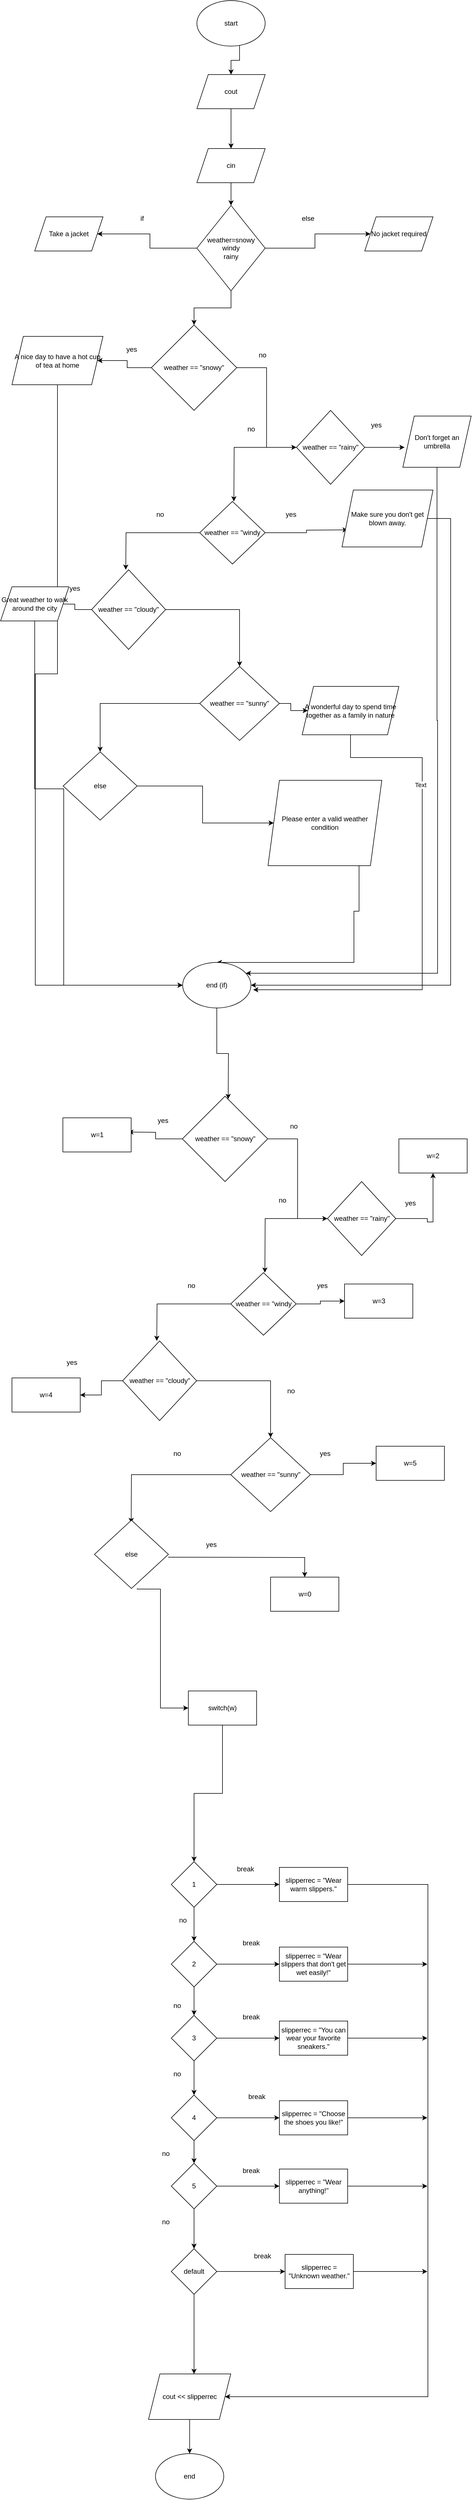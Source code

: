 <mxfile version="24.7.17">
  <diagram name="Сторінка-1" id="IFDSKCXaqzQngu61sq0O">
    <mxGraphModel dx="1432" dy="1989" grid="1" gridSize="10" guides="1" tooltips="1" connect="1" arrows="1" fold="1" page="1" pageScale="1" pageWidth="827" pageHeight="1169" math="0" shadow="0">
      <root>
        <mxCell id="0" />
        <mxCell id="1" parent="0" />
        <mxCell id="7KyF8VISFnRw6MicRVim-9" value="" style="edgeStyle=orthogonalEdgeStyle;rounded=0;orthogonalLoop=1;jettySize=auto;html=1;" edge="1" parent="1" source="7KyF8VISFnRw6MicRVim-1" target="7KyF8VISFnRw6MicRVim-7">
          <mxGeometry relative="1" as="geometry">
            <Array as="points">
              <mxPoint x="420" y="-1045" />
              <mxPoint x="405" y="-1045" />
            </Array>
          </mxGeometry>
        </mxCell>
        <mxCell id="7KyF8VISFnRw6MicRVim-1" value="start" style="ellipse;whiteSpace=wrap;html=1;" vertex="1" parent="1">
          <mxGeometry x="345" y="-1150" width="120" height="80" as="geometry" />
        </mxCell>
        <mxCell id="7KyF8VISFnRw6MicRVim-15" style="edgeStyle=orthogonalEdgeStyle;rounded=0;orthogonalLoop=1;jettySize=auto;html=1;entryX=1;entryY=0.5;entryDx=0;entryDy=0;" edge="1" parent="1" source="7KyF8VISFnRw6MicRVim-4" target="7KyF8VISFnRw6MicRVim-5">
          <mxGeometry relative="1" as="geometry" />
        </mxCell>
        <mxCell id="7KyF8VISFnRw6MicRVim-16" style="edgeStyle=orthogonalEdgeStyle;rounded=0;orthogonalLoop=1;jettySize=auto;html=1;entryX=0;entryY=0.5;entryDx=0;entryDy=0;" edge="1" parent="1" source="7KyF8VISFnRw6MicRVim-4" target="7KyF8VISFnRw6MicRVim-6">
          <mxGeometry relative="1" as="geometry" />
        </mxCell>
        <mxCell id="7KyF8VISFnRw6MicRVim-20" style="edgeStyle=orthogonalEdgeStyle;rounded=0;orthogonalLoop=1;jettySize=auto;html=1;" edge="1" parent="1" source="7KyF8VISFnRw6MicRVim-4" target="7KyF8VISFnRw6MicRVim-19">
          <mxGeometry relative="1" as="geometry" />
        </mxCell>
        <mxCell id="7KyF8VISFnRw6MicRVim-4" value="weather=snowy&lt;div&gt;windy&lt;/div&gt;&lt;div&gt;rainy&lt;/div&gt;" style="rhombus;whiteSpace=wrap;html=1;" vertex="1" parent="1">
          <mxGeometry x="345" y="-790" width="120" height="150" as="geometry" />
        </mxCell>
        <mxCell id="7KyF8VISFnRw6MicRVim-5" value="Take a jacket" style="shape=parallelogram;perimeter=parallelogramPerimeter;whiteSpace=wrap;html=1;fixedSize=1;" vertex="1" parent="1">
          <mxGeometry x="60" y="-770" width="120" height="60" as="geometry" />
        </mxCell>
        <mxCell id="7KyF8VISFnRw6MicRVim-6" value="No jacket required" style="shape=parallelogram;perimeter=parallelogramPerimeter;whiteSpace=wrap;html=1;fixedSize=1;" vertex="1" parent="1">
          <mxGeometry x="640" y="-770" width="120" height="60" as="geometry" />
        </mxCell>
        <mxCell id="7KyF8VISFnRw6MicRVim-10" style="edgeStyle=orthogonalEdgeStyle;rounded=0;orthogonalLoop=1;jettySize=auto;html=1;entryX=0.5;entryY=0;entryDx=0;entryDy=0;" edge="1" parent="1" source="7KyF8VISFnRw6MicRVim-7" target="7KyF8VISFnRw6MicRVim-8">
          <mxGeometry relative="1" as="geometry" />
        </mxCell>
        <mxCell id="7KyF8VISFnRw6MicRVim-7" value="cout" style="shape=parallelogram;perimeter=parallelogramPerimeter;whiteSpace=wrap;html=1;fixedSize=1;" vertex="1" parent="1">
          <mxGeometry x="345" y="-1020" width="120" height="60" as="geometry" />
        </mxCell>
        <mxCell id="7KyF8VISFnRw6MicRVim-11" style="edgeStyle=orthogonalEdgeStyle;rounded=0;orthogonalLoop=1;jettySize=auto;html=1;" edge="1" parent="1" source="7KyF8VISFnRw6MicRVim-8" target="7KyF8VISFnRw6MicRVim-4">
          <mxGeometry relative="1" as="geometry" />
        </mxCell>
        <mxCell id="7KyF8VISFnRw6MicRVim-8" value="cin" style="shape=parallelogram;perimeter=parallelogramPerimeter;whiteSpace=wrap;html=1;fixedSize=1;" vertex="1" parent="1">
          <mxGeometry x="345" y="-890" width="120" height="60" as="geometry" />
        </mxCell>
        <mxCell id="7KyF8VISFnRw6MicRVim-17" value="else" style="text;html=1;align=center;verticalAlign=middle;resizable=0;points=[];autosize=1;strokeColor=none;fillColor=none;" vertex="1" parent="1">
          <mxGeometry x="515" y="-782" width="50" height="30" as="geometry" />
        </mxCell>
        <mxCell id="7KyF8VISFnRw6MicRVim-18" value="if&amp;nbsp;" style="text;html=1;align=center;verticalAlign=middle;resizable=0;points=[];autosize=1;strokeColor=none;fillColor=none;" vertex="1" parent="1">
          <mxGeometry x="235" y="-782" width="30" height="30" as="geometry" />
        </mxCell>
        <mxCell id="7KyF8VISFnRw6MicRVim-33" style="edgeStyle=orthogonalEdgeStyle;rounded=0;orthogonalLoop=1;jettySize=auto;html=1;" edge="1" parent="1" source="7KyF8VISFnRw6MicRVim-19" target="7KyF8VISFnRw6MicRVim-34">
          <mxGeometry relative="1" as="geometry">
            <mxPoint x="120" y="-505" as="targetPoint" />
          </mxGeometry>
        </mxCell>
        <mxCell id="7KyF8VISFnRw6MicRVim-35" style="edgeStyle=orthogonalEdgeStyle;rounded=0;orthogonalLoop=1;jettySize=auto;html=1;" edge="1" parent="1" source="7KyF8VISFnRw6MicRVim-19" target="7KyF8VISFnRw6MicRVim-36">
          <mxGeometry relative="1" as="geometry">
            <mxPoint x="550" y="-420" as="targetPoint" />
          </mxGeometry>
        </mxCell>
        <mxCell id="7KyF8VISFnRw6MicRVim-19" value="weather == &quot;snowy&quot;" style="rhombus;whiteSpace=wrap;html=1;" vertex="1" parent="1">
          <mxGeometry x="265" y="-580" width="150" height="150" as="geometry" />
        </mxCell>
        <mxCell id="7KyF8VISFnRw6MicRVim-75" style="edgeStyle=orthogonalEdgeStyle;rounded=0;orthogonalLoop=1;jettySize=auto;html=1;entryX=0;entryY=0.5;entryDx=0;entryDy=0;" edge="1" parent="1" source="7KyF8VISFnRw6MicRVim-34" target="7KyF8VISFnRw6MicRVim-65">
          <mxGeometry relative="1" as="geometry">
            <mxPoint x="60" y="540" as="targetPoint" />
            <Array as="points">
              <mxPoint x="100" y="33" />
              <mxPoint x="61" y="33" />
              <mxPoint x="61" y="580" />
            </Array>
          </mxGeometry>
        </mxCell>
        <mxCell id="7KyF8VISFnRw6MicRVim-34" value="A nice day to have a hot cup of tea at home" style="shape=parallelogram;perimeter=parallelogramPerimeter;whiteSpace=wrap;html=1;fixedSize=1;size=20;" vertex="1" parent="1">
          <mxGeometry x="20" y="-560" width="160" height="85" as="geometry" />
        </mxCell>
        <mxCell id="7KyF8VISFnRw6MicRVim-37" style="edgeStyle=orthogonalEdgeStyle;rounded=0;orthogonalLoop=1;jettySize=auto;html=1;" edge="1" parent="1" source="7KyF8VISFnRw6MicRVim-36">
          <mxGeometry relative="1" as="geometry">
            <mxPoint x="410" y="-270" as="targetPoint" />
          </mxGeometry>
        </mxCell>
        <mxCell id="7KyF8VISFnRw6MicRVim-38" style="edgeStyle=orthogonalEdgeStyle;rounded=0;orthogonalLoop=1;jettySize=auto;html=1;" edge="1" parent="1" source="7KyF8VISFnRw6MicRVim-36">
          <mxGeometry relative="1" as="geometry">
            <mxPoint x="710" y="-365" as="targetPoint" />
          </mxGeometry>
        </mxCell>
        <mxCell id="7KyF8VISFnRw6MicRVim-36" value="weather == &quot;rainy&quot;" style="rhombus;whiteSpace=wrap;html=1;" vertex="1" parent="1">
          <mxGeometry x="520" y="-430" width="120" height="130" as="geometry" />
        </mxCell>
        <mxCell id="7KyF8VISFnRw6MicRVim-39" value="yes" style="text;html=1;align=center;verticalAlign=middle;resizable=0;points=[];autosize=1;strokeColor=none;fillColor=none;" vertex="1" parent="1">
          <mxGeometry x="210" y="-552" width="40" height="30" as="geometry" />
        </mxCell>
        <mxCell id="7KyF8VISFnRw6MicRVim-40" value="no" style="text;html=1;align=center;verticalAlign=middle;resizable=0;points=[];autosize=1;strokeColor=none;fillColor=none;" vertex="1" parent="1">
          <mxGeometry x="440" y="-542" width="40" height="30" as="geometry" />
        </mxCell>
        <mxCell id="7KyF8VISFnRw6MicRVim-41" value="yes&lt;div&gt;&lt;br&gt;&lt;/div&gt;" style="text;html=1;align=center;verticalAlign=middle;resizable=0;points=[];autosize=1;strokeColor=none;fillColor=none;" vertex="1" parent="1">
          <mxGeometry x="640" y="-417" width="40" height="40" as="geometry" />
        </mxCell>
        <mxCell id="7KyF8VISFnRw6MicRVim-42" value="no" style="text;html=1;align=center;verticalAlign=middle;resizable=0;points=[];autosize=1;strokeColor=none;fillColor=none;" vertex="1" parent="1">
          <mxGeometry x="420" y="-412" width="40" height="30" as="geometry" />
        </mxCell>
        <mxCell id="7KyF8VISFnRw6MicRVim-74" style="edgeStyle=orthogonalEdgeStyle;rounded=0;orthogonalLoop=1;jettySize=auto;html=1;entryX=0.925;entryY=0.238;entryDx=0;entryDy=0;entryPerimeter=0;" edge="1" parent="1" source="7KyF8VISFnRw6MicRVim-43" target="7KyF8VISFnRw6MicRVim-65">
          <mxGeometry relative="1" as="geometry">
            <mxPoint x="767" y="560" as="targetPoint" />
            <Array as="points">
              <mxPoint x="767" y="115" />
              <mxPoint x="768" y="115" />
              <mxPoint x="768" y="559" />
            </Array>
          </mxGeometry>
        </mxCell>
        <mxCell id="7KyF8VISFnRw6MicRVim-43" value="Don&#39;t forget an umbrella" style="shape=parallelogram;perimeter=parallelogramPerimeter;whiteSpace=wrap;html=1;fixedSize=1;" vertex="1" parent="1">
          <mxGeometry x="707" y="-420" width="120" height="90" as="geometry" />
        </mxCell>
        <mxCell id="7KyF8VISFnRw6MicRVim-45" style="edgeStyle=orthogonalEdgeStyle;rounded=0;orthogonalLoop=1;jettySize=auto;html=1;" edge="1" parent="1" source="7KyF8VISFnRw6MicRVim-44">
          <mxGeometry relative="1" as="geometry">
            <mxPoint x="610" y="-220" as="targetPoint" />
          </mxGeometry>
        </mxCell>
        <mxCell id="7KyF8VISFnRw6MicRVim-49" style="edgeStyle=orthogonalEdgeStyle;rounded=0;orthogonalLoop=1;jettySize=auto;html=1;" edge="1" parent="1" source="7KyF8VISFnRw6MicRVim-44">
          <mxGeometry relative="1" as="geometry">
            <mxPoint x="220" y="-150" as="targetPoint" />
          </mxGeometry>
        </mxCell>
        <mxCell id="7KyF8VISFnRw6MicRVim-44" value="weather == &quot;windy" style="rhombus;whiteSpace=wrap;html=1;" vertex="1" parent="1">
          <mxGeometry x="350" y="-270" width="115" height="110" as="geometry" />
        </mxCell>
        <mxCell id="7KyF8VISFnRw6MicRVim-73" style="edgeStyle=orthogonalEdgeStyle;rounded=0;orthogonalLoop=1;jettySize=auto;html=1;" edge="1" parent="1" source="7KyF8VISFnRw6MicRVim-46" target="7KyF8VISFnRw6MicRVim-65">
          <mxGeometry relative="1" as="geometry">
            <mxPoint x="790" y="620" as="targetPoint" />
            <Array as="points">
              <mxPoint x="791" y="-240" />
              <mxPoint x="791" y="580" />
            </Array>
          </mxGeometry>
        </mxCell>
        <mxCell id="7KyF8VISFnRw6MicRVim-46" value="Make sure you don&#39;t get blown away." style="shape=parallelogram;perimeter=parallelogramPerimeter;whiteSpace=wrap;html=1;fixedSize=1;" vertex="1" parent="1">
          <mxGeometry x="600" y="-290" width="160" height="100" as="geometry" />
        </mxCell>
        <mxCell id="7KyF8VISFnRw6MicRVim-47" value="yes" style="text;html=1;align=center;verticalAlign=middle;resizable=0;points=[];autosize=1;strokeColor=none;fillColor=none;" vertex="1" parent="1">
          <mxGeometry x="490" y="-262" width="40" height="30" as="geometry" />
        </mxCell>
        <mxCell id="7KyF8VISFnRw6MicRVim-50" value="no" style="text;html=1;align=center;verticalAlign=middle;resizable=0;points=[];autosize=1;strokeColor=none;fillColor=none;" vertex="1" parent="1">
          <mxGeometry x="260" y="-262" width="40" height="30" as="geometry" />
        </mxCell>
        <mxCell id="7KyF8VISFnRw6MicRVim-52" style="edgeStyle=orthogonalEdgeStyle;rounded=0;orthogonalLoop=1;jettySize=auto;html=1;" edge="1" parent="1" source="7KyF8VISFnRw6MicRVim-51">
          <mxGeometry relative="1" as="geometry">
            <mxPoint x="100" y="-90" as="targetPoint" />
          </mxGeometry>
        </mxCell>
        <mxCell id="7KyF8VISFnRw6MicRVim-57" style="edgeStyle=orthogonalEdgeStyle;rounded=0;orthogonalLoop=1;jettySize=auto;html=1;" edge="1" parent="1" source="7KyF8VISFnRw6MicRVim-51" target="7KyF8VISFnRw6MicRVim-58">
          <mxGeometry relative="1" as="geometry">
            <mxPoint x="390" y="60" as="targetPoint" />
          </mxGeometry>
        </mxCell>
        <mxCell id="7KyF8VISFnRw6MicRVim-51" value="weather == &quot;cloudy&quot;" style="rhombus;whiteSpace=wrap;html=1;" vertex="1" parent="1">
          <mxGeometry x="160" y="-150" width="130" height="140" as="geometry" />
        </mxCell>
        <mxCell id="7KyF8VISFnRw6MicRVim-53" value="yes" style="text;html=1;align=center;verticalAlign=middle;resizable=0;points=[];autosize=1;strokeColor=none;fillColor=none;" vertex="1" parent="1">
          <mxGeometry x="110" y="-132" width="40" height="30" as="geometry" />
        </mxCell>
        <mxCell id="7KyF8VISFnRw6MicRVim-76" style="edgeStyle=orthogonalEdgeStyle;rounded=0;orthogonalLoop=1;jettySize=auto;html=1;" edge="1" parent="1" source="7KyF8VISFnRw6MicRVim-54" target="7KyF8VISFnRw6MicRVim-65">
          <mxGeometry relative="1" as="geometry">
            <mxPoint x="110" y="530" as="targetPoint" />
            <Array as="points">
              <mxPoint x="60" y="235" />
              <mxPoint x="111" y="235" />
              <mxPoint x="111" y="580" />
            </Array>
          </mxGeometry>
        </mxCell>
        <mxCell id="7KyF8VISFnRw6MicRVim-54" value="Great weather to walk around the city" style="shape=parallelogram;perimeter=parallelogramPerimeter;whiteSpace=wrap;html=1;fixedSize=1;" vertex="1" parent="1">
          <mxGeometry y="-120" width="120" height="60" as="geometry" />
        </mxCell>
        <mxCell id="7KyF8VISFnRw6MicRVim-59" style="edgeStyle=orthogonalEdgeStyle;rounded=0;orthogonalLoop=1;jettySize=auto;html=1;" edge="1" parent="1" source="7KyF8VISFnRw6MicRVim-58" target="7KyF8VISFnRw6MicRVim-60">
          <mxGeometry relative="1" as="geometry">
            <mxPoint x="590" y="85" as="targetPoint" />
          </mxGeometry>
        </mxCell>
        <mxCell id="7KyF8VISFnRw6MicRVim-61" style="edgeStyle=orthogonalEdgeStyle;rounded=0;orthogonalLoop=1;jettySize=auto;html=1;" edge="1" parent="1" source="7KyF8VISFnRw6MicRVim-58" target="7KyF8VISFnRw6MicRVim-62">
          <mxGeometry relative="1" as="geometry">
            <mxPoint x="150" y="210" as="targetPoint" />
          </mxGeometry>
        </mxCell>
        <mxCell id="7KyF8VISFnRw6MicRVim-58" value="weather == &quot;sunny&quot;" style="rhombus;whiteSpace=wrap;html=1;" vertex="1" parent="1">
          <mxGeometry x="350" y="20" width="140" height="130" as="geometry" />
        </mxCell>
        <mxCell id="7KyF8VISFnRw6MicRVim-71" style="edgeStyle=orthogonalEdgeStyle;rounded=0;orthogonalLoop=1;jettySize=auto;html=1;entryX=1.033;entryY=0.6;entryDx=0;entryDy=0;entryPerimeter=0;" edge="1" parent="1" source="7KyF8VISFnRw6MicRVim-60" target="7KyF8VISFnRw6MicRVim-65">
          <mxGeometry relative="1" as="geometry">
            <mxPoint x="740" y="630" as="targetPoint" />
            <Array as="points">
              <mxPoint x="615" y="180" />
              <mxPoint x="741" y="180" />
              <mxPoint x="741" y="588" />
            </Array>
          </mxGeometry>
        </mxCell>
        <mxCell id="7KyF8VISFnRw6MicRVim-72" value="Text" style="edgeLabel;html=1;align=center;verticalAlign=middle;resizable=0;points=[];" vertex="1" connectable="0" parent="7KyF8VISFnRw6MicRVim-71">
          <mxGeometry x="-0.51" y="-3" relative="1" as="geometry">
            <mxPoint as="offset" />
          </mxGeometry>
        </mxCell>
        <mxCell id="7KyF8VISFnRw6MicRVim-60" value="A wonderful day to spend time together as a family in nature" style="shape=parallelogram;perimeter=parallelogramPerimeter;whiteSpace=wrap;html=1;fixedSize=1;" vertex="1" parent="1">
          <mxGeometry x="530" y="55" width="170" height="85" as="geometry" />
        </mxCell>
        <mxCell id="7KyF8VISFnRw6MicRVim-63" style="edgeStyle=orthogonalEdgeStyle;rounded=0;orthogonalLoop=1;jettySize=auto;html=1;" edge="1" parent="1" source="7KyF8VISFnRw6MicRVim-62" target="7KyF8VISFnRw6MicRVim-64">
          <mxGeometry relative="1" as="geometry">
            <mxPoint x="530" y="250" as="targetPoint" />
          </mxGeometry>
        </mxCell>
        <mxCell id="7KyF8VISFnRw6MicRVim-62" value="else" style="rhombus;whiteSpace=wrap;html=1;" vertex="1" parent="1">
          <mxGeometry x="110" y="170" width="130" height="120" as="geometry" />
        </mxCell>
        <mxCell id="7KyF8VISFnRw6MicRVim-70" style="edgeStyle=orthogonalEdgeStyle;rounded=0;orthogonalLoop=1;jettySize=auto;html=1;" edge="1" parent="1" source="7KyF8VISFnRw6MicRVim-64" target="7KyF8VISFnRw6MicRVim-65">
          <mxGeometry relative="1" as="geometry">
            <mxPoint x="620" y="530" as="targetPoint" />
            <Array as="points">
              <mxPoint x="630" y="450" />
              <mxPoint x="621" y="450" />
              <mxPoint x="621" y="540" />
            </Array>
          </mxGeometry>
        </mxCell>
        <mxCell id="7KyF8VISFnRw6MicRVim-64" value="Please enter a valid weather condition" style="shape=parallelogram;perimeter=parallelogramPerimeter;whiteSpace=wrap;html=1;fixedSize=1;" vertex="1" parent="1">
          <mxGeometry x="470" y="220" width="200" height="150" as="geometry" />
        </mxCell>
        <mxCell id="7KyF8VISFnRw6MicRVim-77" style="edgeStyle=orthogonalEdgeStyle;rounded=0;orthogonalLoop=1;jettySize=auto;html=1;" edge="1" parent="1" source="7KyF8VISFnRw6MicRVim-65">
          <mxGeometry relative="1" as="geometry">
            <mxPoint x="400" y="780" as="targetPoint" />
          </mxGeometry>
        </mxCell>
        <mxCell id="7KyF8VISFnRw6MicRVim-65" value="end (if)" style="ellipse;whiteSpace=wrap;html=1;" vertex="1" parent="1">
          <mxGeometry x="320" y="540" width="120" height="80" as="geometry" />
        </mxCell>
        <mxCell id="7KyF8VISFnRw6MicRVim-79" style="edgeStyle=orthogonalEdgeStyle;rounded=0;orthogonalLoop=1;jettySize=auto;html=1;" edge="1" parent="1" source="7KyF8VISFnRw6MicRVim-81">
          <mxGeometry relative="1" as="geometry">
            <mxPoint x="224.5" y="838" as="targetPoint" />
          </mxGeometry>
        </mxCell>
        <mxCell id="7KyF8VISFnRw6MicRVim-80" style="edgeStyle=orthogonalEdgeStyle;rounded=0;orthogonalLoop=1;jettySize=auto;html=1;" edge="1" parent="1" source="7KyF8VISFnRw6MicRVim-81" target="7KyF8VISFnRw6MicRVim-85">
          <mxGeometry relative="1" as="geometry">
            <mxPoint x="604.5" y="935" as="targetPoint" />
          </mxGeometry>
        </mxCell>
        <mxCell id="7KyF8VISFnRw6MicRVim-81" value="weather == &quot;snowy&quot;" style="rhombus;whiteSpace=wrap;html=1;" vertex="1" parent="1">
          <mxGeometry x="319.5" y="775" width="150" height="150" as="geometry" />
        </mxCell>
        <mxCell id="7KyF8VISFnRw6MicRVim-83" style="edgeStyle=orthogonalEdgeStyle;rounded=0;orthogonalLoop=1;jettySize=auto;html=1;" edge="1" parent="1" source="7KyF8VISFnRw6MicRVim-85">
          <mxGeometry relative="1" as="geometry">
            <mxPoint x="464.5" y="1085" as="targetPoint" />
          </mxGeometry>
        </mxCell>
        <mxCell id="7KyF8VISFnRw6MicRVim-84" style="edgeStyle=orthogonalEdgeStyle;rounded=0;orthogonalLoop=1;jettySize=auto;html=1;" edge="1" parent="1" source="7KyF8VISFnRw6MicRVim-85" target="7KyF8VISFnRw6MicRVim-120">
          <mxGeometry relative="1" as="geometry">
            <mxPoint x="770" y="980" as="targetPoint" />
            <Array as="points">
              <mxPoint x="750" y="990" />
              <mxPoint x="750" y="996" />
            </Array>
          </mxGeometry>
        </mxCell>
        <mxCell id="7KyF8VISFnRw6MicRVim-85" value="weather == &quot;rainy&quot;" style="rhombus;whiteSpace=wrap;html=1;" vertex="1" parent="1">
          <mxGeometry x="574.5" y="925" width="120" height="130" as="geometry" />
        </mxCell>
        <mxCell id="7KyF8VISFnRw6MicRVim-86" value="yes" style="text;html=1;align=center;verticalAlign=middle;resizable=0;points=[];autosize=1;strokeColor=none;fillColor=none;" vertex="1" parent="1">
          <mxGeometry x="264.5" y="803" width="40" height="30" as="geometry" />
        </mxCell>
        <mxCell id="7KyF8VISFnRw6MicRVim-87" value="no" style="text;html=1;align=center;verticalAlign=middle;resizable=0;points=[];autosize=1;strokeColor=none;fillColor=none;" vertex="1" parent="1">
          <mxGeometry x="494.5" y="813" width="40" height="30" as="geometry" />
        </mxCell>
        <mxCell id="7KyF8VISFnRw6MicRVim-89" value="no" style="text;html=1;align=center;verticalAlign=middle;resizable=0;points=[];autosize=1;strokeColor=none;fillColor=none;" vertex="1" parent="1">
          <mxGeometry x="474.5" y="943" width="40" height="30" as="geometry" />
        </mxCell>
        <mxCell id="7KyF8VISFnRw6MicRVim-91" style="edgeStyle=orthogonalEdgeStyle;rounded=0;orthogonalLoop=1;jettySize=auto;html=1;" edge="1" parent="1" source="7KyF8VISFnRw6MicRVim-93" target="7KyF8VISFnRw6MicRVim-122">
          <mxGeometry relative="1" as="geometry">
            <mxPoint x="664.5" y="1135" as="targetPoint" />
          </mxGeometry>
        </mxCell>
        <mxCell id="7KyF8VISFnRw6MicRVim-92" style="edgeStyle=orthogonalEdgeStyle;rounded=0;orthogonalLoop=1;jettySize=auto;html=1;" edge="1" parent="1" source="7KyF8VISFnRw6MicRVim-93">
          <mxGeometry relative="1" as="geometry">
            <mxPoint x="274.5" y="1205" as="targetPoint" />
          </mxGeometry>
        </mxCell>
        <mxCell id="7KyF8VISFnRw6MicRVim-93" value="weather == &quot;windy" style="rhombus;whiteSpace=wrap;html=1;" vertex="1" parent="1">
          <mxGeometry x="404.5" y="1085" width="115" height="110" as="geometry" />
        </mxCell>
        <mxCell id="7KyF8VISFnRw6MicRVim-96" value="yes" style="text;html=1;align=center;verticalAlign=middle;resizable=0;points=[];autosize=1;strokeColor=none;fillColor=none;" vertex="1" parent="1">
          <mxGeometry x="544.5" y="1093" width="40" height="30" as="geometry" />
        </mxCell>
        <mxCell id="7KyF8VISFnRw6MicRVim-97" value="no" style="text;html=1;align=center;verticalAlign=middle;resizable=0;points=[];autosize=1;strokeColor=none;fillColor=none;" vertex="1" parent="1">
          <mxGeometry x="314.5" y="1093" width="40" height="30" as="geometry" />
        </mxCell>
        <mxCell id="7KyF8VISFnRw6MicRVim-98" style="edgeStyle=orthogonalEdgeStyle;rounded=0;orthogonalLoop=1;jettySize=auto;html=1;" edge="1" parent="1" source="7KyF8VISFnRw6MicRVim-100" target="7KyF8VISFnRw6MicRVim-117">
          <mxGeometry relative="1" as="geometry">
            <mxPoint x="94.5" y="1270" as="targetPoint" />
          </mxGeometry>
        </mxCell>
        <mxCell id="7KyF8VISFnRw6MicRVim-99" style="edgeStyle=orthogonalEdgeStyle;rounded=0;orthogonalLoop=1;jettySize=auto;html=1;" edge="1" parent="1" source="7KyF8VISFnRw6MicRVim-100" target="7KyF8VISFnRw6MicRVim-105">
          <mxGeometry relative="1" as="geometry">
            <mxPoint x="444.5" y="1415" as="targetPoint" />
          </mxGeometry>
        </mxCell>
        <mxCell id="7KyF8VISFnRw6MicRVim-100" value="weather == &quot;cloudy&quot;" style="rhombus;whiteSpace=wrap;html=1;" vertex="1" parent="1">
          <mxGeometry x="214.5" y="1205" width="130" height="140" as="geometry" />
        </mxCell>
        <mxCell id="7KyF8VISFnRw6MicRVim-101" value="yes" style="text;html=1;align=center;verticalAlign=middle;resizable=0;points=[];autosize=1;strokeColor=none;fillColor=none;" vertex="1" parent="1">
          <mxGeometry x="104.5" y="1228" width="40" height="30" as="geometry" />
        </mxCell>
        <mxCell id="7KyF8VISFnRw6MicRVim-103" style="edgeStyle=orthogonalEdgeStyle;rounded=0;orthogonalLoop=1;jettySize=auto;html=1;" edge="1" parent="1" source="7KyF8VISFnRw6MicRVim-105" target="7KyF8VISFnRw6MicRVim-126">
          <mxGeometry relative="1" as="geometry">
            <mxPoint x="610" y="1442.5" as="targetPoint" />
          </mxGeometry>
        </mxCell>
        <mxCell id="7KyF8VISFnRw6MicRVim-104" style="edgeStyle=orthogonalEdgeStyle;rounded=0;orthogonalLoop=1;jettySize=auto;html=1;" edge="1" parent="1" source="7KyF8VISFnRw6MicRVim-105">
          <mxGeometry relative="1" as="geometry">
            <mxPoint x="229.5" y="1525" as="targetPoint" />
          </mxGeometry>
        </mxCell>
        <mxCell id="7KyF8VISFnRw6MicRVim-105" value="weather == &quot;sunny&quot;" style="rhombus;whiteSpace=wrap;html=1;" vertex="1" parent="1">
          <mxGeometry x="404.5" y="1375" width="140" height="130" as="geometry" />
        </mxCell>
        <mxCell id="7KyF8VISFnRw6MicRVim-109" style="edgeStyle=orthogonalEdgeStyle;rounded=0;orthogonalLoop=1;jettySize=auto;html=1;" edge="1" parent="1" target="7KyF8VISFnRw6MicRVim-128">
          <mxGeometry relative="1" as="geometry">
            <mxPoint x="534.5" y="1650" as="targetPoint" />
            <mxPoint x="294.5" y="1585" as="sourcePoint" />
          </mxGeometry>
        </mxCell>
        <mxCell id="7KyF8VISFnRw6MicRVim-131" style="edgeStyle=orthogonalEdgeStyle;rounded=0;orthogonalLoop=1;jettySize=auto;html=1;" edge="1" parent="1">
          <mxGeometry relative="1" as="geometry">
            <mxPoint x="330" y="1850" as="targetPoint" />
            <mxPoint x="240" y="1640" as="sourcePoint" />
            <Array as="points">
              <mxPoint x="240" y="1641" />
              <mxPoint x="281" y="1641" />
              <mxPoint x="281" y="1850" />
            </Array>
          </mxGeometry>
        </mxCell>
        <mxCell id="7KyF8VISFnRw6MicRVim-110" value="else" style="rhombus;whiteSpace=wrap;html=1;" vertex="1" parent="1">
          <mxGeometry x="165" y="1520" width="130" height="120" as="geometry" />
        </mxCell>
        <mxCell id="7KyF8VISFnRw6MicRVim-116" value="w=1" style="rounded=0;whiteSpace=wrap;html=1;" vertex="1" parent="1">
          <mxGeometry x="109.5" y="813" width="120" height="60" as="geometry" />
        </mxCell>
        <mxCell id="7KyF8VISFnRw6MicRVim-117" value="w=4" style="rounded=0;whiteSpace=wrap;html=1;" vertex="1" parent="1">
          <mxGeometry x="20" y="1270" width="120" height="60" as="geometry" />
        </mxCell>
        <mxCell id="7KyF8VISFnRw6MicRVim-120" value="w=2" style="rounded=0;whiteSpace=wrap;html=1;" vertex="1" parent="1">
          <mxGeometry x="700" y="850" width="120" height="60" as="geometry" />
        </mxCell>
        <mxCell id="7KyF8VISFnRw6MicRVim-121" value="yes" style="text;html=1;align=center;verticalAlign=middle;resizable=0;points=[];autosize=1;strokeColor=none;fillColor=none;" vertex="1" parent="1">
          <mxGeometry x="700" y="948" width="40" height="30" as="geometry" />
        </mxCell>
        <mxCell id="7KyF8VISFnRw6MicRVim-122" value="w=3" style="rounded=0;whiteSpace=wrap;html=1;" vertex="1" parent="1">
          <mxGeometry x="604.5" y="1105" width="120" height="60" as="geometry" />
        </mxCell>
        <mxCell id="7KyF8VISFnRw6MicRVim-123" value="no" style="text;html=1;align=center;verticalAlign=middle;resizable=0;points=[];autosize=1;strokeColor=none;fillColor=none;" vertex="1" parent="1">
          <mxGeometry x="490" y="1278" width="40" height="30" as="geometry" />
        </mxCell>
        <mxCell id="7KyF8VISFnRw6MicRVim-124" value="no" style="text;html=1;align=center;verticalAlign=middle;resizable=0;points=[];autosize=1;strokeColor=none;fillColor=none;" vertex="1" parent="1">
          <mxGeometry x="290" y="1388" width="40" height="30" as="geometry" />
        </mxCell>
        <mxCell id="7KyF8VISFnRw6MicRVim-125" value="yes" style="text;html=1;align=center;verticalAlign=middle;resizable=0;points=[];autosize=1;strokeColor=none;fillColor=none;" vertex="1" parent="1">
          <mxGeometry x="550" y="1388" width="40" height="30" as="geometry" />
        </mxCell>
        <mxCell id="7KyF8VISFnRw6MicRVim-126" value="w=5" style="rounded=0;whiteSpace=wrap;html=1;" vertex="1" parent="1">
          <mxGeometry x="660" y="1390" width="120" height="60" as="geometry" />
        </mxCell>
        <mxCell id="7KyF8VISFnRw6MicRVim-127" value="yes" style="text;html=1;align=center;verticalAlign=middle;resizable=0;points=[];autosize=1;strokeColor=none;fillColor=none;" vertex="1" parent="1">
          <mxGeometry x="350" y="1548" width="40" height="30" as="geometry" />
        </mxCell>
        <mxCell id="7KyF8VISFnRw6MicRVim-128" value="w=0" style="rounded=0;whiteSpace=wrap;html=1;" vertex="1" parent="1">
          <mxGeometry x="474.5" y="1620" width="120" height="60" as="geometry" />
        </mxCell>
        <mxCell id="7KyF8VISFnRw6MicRVim-133" style="edgeStyle=orthogonalEdgeStyle;rounded=0;orthogonalLoop=1;jettySize=auto;html=1;" edge="1" parent="1" source="7KyF8VISFnRw6MicRVim-132" target="7KyF8VISFnRw6MicRVim-135">
          <mxGeometry relative="1" as="geometry">
            <mxPoint x="340" y="2160" as="targetPoint" />
          </mxGeometry>
        </mxCell>
        <mxCell id="7KyF8VISFnRw6MicRVim-132" value="switch(w)" style="rounded=0;whiteSpace=wrap;html=1;" vertex="1" parent="1">
          <mxGeometry x="330" y="1820" width="120" height="60" as="geometry" />
        </mxCell>
        <mxCell id="7KyF8VISFnRw6MicRVim-136" style="edgeStyle=orthogonalEdgeStyle;rounded=0;orthogonalLoop=1;jettySize=auto;html=1;" edge="1" parent="1" source="7KyF8VISFnRw6MicRVim-135" target="7KyF8VISFnRw6MicRVim-137">
          <mxGeometry relative="1" as="geometry">
            <mxPoint x="340" y="2300" as="targetPoint" />
          </mxGeometry>
        </mxCell>
        <mxCell id="7KyF8VISFnRw6MicRVim-158" style="edgeStyle=orthogonalEdgeStyle;rounded=0;orthogonalLoop=1;jettySize=auto;html=1;" edge="1" parent="1" source="7KyF8VISFnRw6MicRVim-135" target="7KyF8VISFnRw6MicRVim-170">
          <mxGeometry relative="1" as="geometry">
            <mxPoint x="550" y="2160" as="targetPoint" />
          </mxGeometry>
        </mxCell>
        <mxCell id="7KyF8VISFnRw6MicRVim-135" value="1" style="rhombus;whiteSpace=wrap;html=1;" vertex="1" parent="1">
          <mxGeometry x="300" y="2120" width="80" height="80" as="geometry" />
        </mxCell>
        <mxCell id="7KyF8VISFnRw6MicRVim-142" style="edgeStyle=orthogonalEdgeStyle;rounded=0;orthogonalLoop=1;jettySize=auto;html=1;" edge="1" parent="1" source="7KyF8VISFnRw6MicRVim-137" target="7KyF8VISFnRw6MicRVim-143">
          <mxGeometry relative="1" as="geometry">
            <mxPoint x="340" y="2430" as="targetPoint" />
          </mxGeometry>
        </mxCell>
        <mxCell id="7KyF8VISFnRw6MicRVim-159" style="edgeStyle=orthogonalEdgeStyle;rounded=0;orthogonalLoop=1;jettySize=auto;html=1;" edge="1" parent="1" source="7KyF8VISFnRw6MicRVim-137" target="7KyF8VISFnRw6MicRVim-171">
          <mxGeometry relative="1" as="geometry">
            <mxPoint x="550" y="2300" as="targetPoint" />
          </mxGeometry>
        </mxCell>
        <mxCell id="7KyF8VISFnRw6MicRVim-137" value="2" style="rhombus;whiteSpace=wrap;html=1;" vertex="1" parent="1">
          <mxGeometry x="300" y="2260" width="80" height="80" as="geometry" />
        </mxCell>
        <mxCell id="7KyF8VISFnRw6MicRVim-146" style="edgeStyle=orthogonalEdgeStyle;rounded=0;orthogonalLoop=1;jettySize=auto;html=1;" edge="1" parent="1" source="7KyF8VISFnRw6MicRVim-143" target="7KyF8VISFnRw6MicRVim-147">
          <mxGeometry relative="1" as="geometry">
            <mxPoint x="340" y="2570" as="targetPoint" />
          </mxGeometry>
        </mxCell>
        <mxCell id="7KyF8VISFnRw6MicRVim-160" style="edgeStyle=orthogonalEdgeStyle;rounded=0;orthogonalLoop=1;jettySize=auto;html=1;" edge="1" parent="1" source="7KyF8VISFnRw6MicRVim-143" target="7KyF8VISFnRw6MicRVim-172">
          <mxGeometry relative="1" as="geometry">
            <mxPoint x="550" y="2430" as="targetPoint" />
          </mxGeometry>
        </mxCell>
        <mxCell id="7KyF8VISFnRw6MicRVim-143" value="3" style="rhombus;whiteSpace=wrap;html=1;" vertex="1" parent="1">
          <mxGeometry x="300" y="2390" width="80" height="80" as="geometry" />
        </mxCell>
        <mxCell id="7KyF8VISFnRw6MicRVim-148" style="edgeStyle=orthogonalEdgeStyle;rounded=0;orthogonalLoop=1;jettySize=auto;html=1;" edge="1" parent="1" source="7KyF8VISFnRw6MicRVim-147" target="7KyF8VISFnRw6MicRVim-149">
          <mxGeometry relative="1" as="geometry">
            <mxPoint x="340" y="2690" as="targetPoint" />
          </mxGeometry>
        </mxCell>
        <mxCell id="7KyF8VISFnRw6MicRVim-161" style="edgeStyle=orthogonalEdgeStyle;rounded=0;orthogonalLoop=1;jettySize=auto;html=1;" edge="1" parent="1" source="7KyF8VISFnRw6MicRVim-147" target="7KyF8VISFnRw6MicRVim-174">
          <mxGeometry relative="1" as="geometry">
            <mxPoint x="550" y="2570" as="targetPoint" />
          </mxGeometry>
        </mxCell>
        <mxCell id="7KyF8VISFnRw6MicRVim-147" value="4" style="rhombus;whiteSpace=wrap;html=1;" vertex="1" parent="1">
          <mxGeometry x="300" y="2530" width="80" height="80" as="geometry" />
        </mxCell>
        <mxCell id="7KyF8VISFnRw6MicRVim-150" style="edgeStyle=orthogonalEdgeStyle;rounded=0;orthogonalLoop=1;jettySize=auto;html=1;" edge="1" parent="1" source="7KyF8VISFnRw6MicRVim-149" target="7KyF8VISFnRw6MicRVim-151">
          <mxGeometry relative="1" as="geometry">
            <mxPoint x="340" y="2840" as="targetPoint" />
          </mxGeometry>
        </mxCell>
        <mxCell id="7KyF8VISFnRw6MicRVim-162" style="edgeStyle=orthogonalEdgeStyle;rounded=0;orthogonalLoop=1;jettySize=auto;html=1;" edge="1" parent="1" source="7KyF8VISFnRw6MicRVim-149" target="7KyF8VISFnRw6MicRVim-175">
          <mxGeometry relative="1" as="geometry">
            <mxPoint x="550" y="2690" as="targetPoint" />
          </mxGeometry>
        </mxCell>
        <mxCell id="7KyF8VISFnRw6MicRVim-149" value="5" style="rhombus;whiteSpace=wrap;html=1;" vertex="1" parent="1">
          <mxGeometry x="300" y="2650" width="80" height="80" as="geometry" />
        </mxCell>
        <mxCell id="7KyF8VISFnRw6MicRVim-163" style="edgeStyle=orthogonalEdgeStyle;rounded=0;orthogonalLoop=1;jettySize=auto;html=1;" edge="1" parent="1" source="7KyF8VISFnRw6MicRVim-151" target="7KyF8VISFnRw6MicRVim-176">
          <mxGeometry relative="1" as="geometry">
            <mxPoint x="560" y="2840" as="targetPoint" />
          </mxGeometry>
        </mxCell>
        <mxCell id="7KyF8VISFnRw6MicRVim-177" style="edgeStyle=orthogonalEdgeStyle;rounded=0;orthogonalLoop=1;jettySize=auto;html=1;" edge="1" parent="1" source="7KyF8VISFnRw6MicRVim-151">
          <mxGeometry relative="1" as="geometry">
            <mxPoint x="340" y="3020" as="targetPoint" />
          </mxGeometry>
        </mxCell>
        <mxCell id="7KyF8VISFnRw6MicRVim-151" value="default" style="rhombus;whiteSpace=wrap;html=1;" vertex="1" parent="1">
          <mxGeometry x="300" y="2800" width="80" height="80" as="geometry" />
        </mxCell>
        <mxCell id="7KyF8VISFnRw6MicRVim-152" value="no" style="text;html=1;align=center;verticalAlign=middle;resizable=0;points=[];autosize=1;strokeColor=none;fillColor=none;" vertex="1" parent="1">
          <mxGeometry x="300" y="2208" width="40" height="30" as="geometry" />
        </mxCell>
        <mxCell id="7KyF8VISFnRw6MicRVim-154" value="no" style="text;html=1;align=center;verticalAlign=middle;resizable=0;points=[];autosize=1;strokeColor=none;fillColor=none;" vertex="1" parent="1">
          <mxGeometry x="290" y="2358" width="40" height="30" as="geometry" />
        </mxCell>
        <mxCell id="7KyF8VISFnRw6MicRVim-155" value="no" style="text;html=1;align=center;verticalAlign=middle;resizable=0;points=[];autosize=1;strokeColor=none;fillColor=none;" vertex="1" parent="1">
          <mxGeometry x="290" y="2478" width="40" height="30" as="geometry" />
        </mxCell>
        <mxCell id="7KyF8VISFnRw6MicRVim-156" value="no" style="text;html=1;align=center;verticalAlign=middle;resizable=0;points=[];autosize=1;strokeColor=none;fillColor=none;" vertex="1" parent="1">
          <mxGeometry x="270" y="2618" width="40" height="30" as="geometry" />
        </mxCell>
        <mxCell id="7KyF8VISFnRw6MicRVim-157" value="no" style="text;html=1;align=center;verticalAlign=middle;resizable=0;points=[];autosize=1;strokeColor=none;fillColor=none;" vertex="1" parent="1">
          <mxGeometry x="270" y="2738" width="40" height="30" as="geometry" />
        </mxCell>
        <mxCell id="7KyF8VISFnRw6MicRVim-164" value="break" style="text;html=1;align=center;verticalAlign=middle;resizable=0;points=[];autosize=1;strokeColor=none;fillColor=none;" vertex="1" parent="1">
          <mxGeometry x="405" y="2118" width="50" height="30" as="geometry" />
        </mxCell>
        <mxCell id="7KyF8VISFnRw6MicRVim-165" value="break" style="text;html=1;align=center;verticalAlign=middle;resizable=0;points=[];autosize=1;strokeColor=none;fillColor=none;" vertex="1" parent="1">
          <mxGeometry x="415" y="2248" width="50" height="30" as="geometry" />
        </mxCell>
        <mxCell id="7KyF8VISFnRw6MicRVim-166" value="break" style="text;html=1;align=center;verticalAlign=middle;resizable=0;points=[];autosize=1;strokeColor=none;fillColor=none;" vertex="1" parent="1">
          <mxGeometry x="415" y="2378" width="50" height="30" as="geometry" />
        </mxCell>
        <mxCell id="7KyF8VISFnRw6MicRVim-167" value="break" style="text;html=1;align=center;verticalAlign=middle;resizable=0;points=[];autosize=1;strokeColor=none;fillColor=none;" vertex="1" parent="1">
          <mxGeometry x="425" y="2518" width="50" height="30" as="geometry" />
        </mxCell>
        <mxCell id="7KyF8VISFnRw6MicRVim-168" value="break" style="text;html=1;align=center;verticalAlign=middle;resizable=0;points=[];autosize=1;strokeColor=none;fillColor=none;" vertex="1" parent="1">
          <mxGeometry x="415" y="2648" width="50" height="30" as="geometry" />
        </mxCell>
        <mxCell id="7KyF8VISFnRw6MicRVim-169" value="break" style="text;html=1;align=center;verticalAlign=middle;resizable=0;points=[];autosize=1;strokeColor=none;fillColor=none;" vertex="1" parent="1">
          <mxGeometry x="435" y="2798" width="50" height="30" as="geometry" />
        </mxCell>
        <mxCell id="7KyF8VISFnRw6MicRVim-178" style="edgeStyle=orthogonalEdgeStyle;rounded=0;orthogonalLoop=1;jettySize=auto;html=1;" edge="1" parent="1" source="7KyF8VISFnRw6MicRVim-170" target="7KyF8VISFnRw6MicRVim-179">
          <mxGeometry relative="1" as="geometry">
            <mxPoint x="390" y="3030" as="targetPoint" />
            <Array as="points">
              <mxPoint x="751" y="2160" />
            </Array>
          </mxGeometry>
        </mxCell>
        <mxCell id="7KyF8VISFnRw6MicRVim-170" value="slipperrec = &quot;Wear warm slippers.&quot;" style="rounded=0;whiteSpace=wrap;html=1;" vertex="1" parent="1">
          <mxGeometry x="490" y="2130" width="120" height="60" as="geometry" />
        </mxCell>
        <mxCell id="7KyF8VISFnRw6MicRVim-182" style="edgeStyle=orthogonalEdgeStyle;rounded=0;orthogonalLoop=1;jettySize=auto;html=1;" edge="1" parent="1" source="7KyF8VISFnRw6MicRVim-171">
          <mxGeometry relative="1" as="geometry">
            <mxPoint x="750" y="2300" as="targetPoint" />
          </mxGeometry>
        </mxCell>
        <mxCell id="7KyF8VISFnRw6MicRVim-171" value="slipperrec = &quot;Wear slippers that don&#39;t get wet easily!&quot;" style="rounded=0;whiteSpace=wrap;html=1;" vertex="1" parent="1">
          <mxGeometry x="490" y="2270" width="120" height="60" as="geometry" />
        </mxCell>
        <mxCell id="7KyF8VISFnRw6MicRVim-184" style="edgeStyle=orthogonalEdgeStyle;rounded=0;orthogonalLoop=1;jettySize=auto;html=1;" edge="1" parent="1" source="7KyF8VISFnRw6MicRVim-172">
          <mxGeometry relative="1" as="geometry">
            <mxPoint x="750" y="2430" as="targetPoint" />
          </mxGeometry>
        </mxCell>
        <mxCell id="7KyF8VISFnRw6MicRVim-172" value="slipperrec = &quot;You can wear your favorite sneakers.&quot;" style="rounded=0;whiteSpace=wrap;html=1;" vertex="1" parent="1">
          <mxGeometry x="490" y="2400" width="120" height="60" as="geometry" />
        </mxCell>
        <mxCell id="7KyF8VISFnRw6MicRVim-185" style="edgeStyle=orthogonalEdgeStyle;rounded=0;orthogonalLoop=1;jettySize=auto;html=1;" edge="1" parent="1" source="7KyF8VISFnRw6MicRVim-174">
          <mxGeometry relative="1" as="geometry">
            <mxPoint x="750" y="2570" as="targetPoint" />
          </mxGeometry>
        </mxCell>
        <mxCell id="7KyF8VISFnRw6MicRVim-174" value="slipperrec = &quot;Choose the shoes you like!&quot;" style="rounded=0;whiteSpace=wrap;html=1;" vertex="1" parent="1">
          <mxGeometry x="490" y="2540" width="120" height="60" as="geometry" />
        </mxCell>
        <mxCell id="7KyF8VISFnRw6MicRVim-186" style="edgeStyle=orthogonalEdgeStyle;rounded=0;orthogonalLoop=1;jettySize=auto;html=1;" edge="1" parent="1" source="7KyF8VISFnRw6MicRVim-175">
          <mxGeometry relative="1" as="geometry">
            <mxPoint x="750" y="2690" as="targetPoint" />
          </mxGeometry>
        </mxCell>
        <mxCell id="7KyF8VISFnRw6MicRVim-175" value="slipperrec = &quot;Wear anything!&quot;" style="rounded=0;whiteSpace=wrap;html=1;" vertex="1" parent="1">
          <mxGeometry x="490" y="2660" width="120" height="60" as="geometry" />
        </mxCell>
        <mxCell id="7KyF8VISFnRw6MicRVim-187" style="edgeStyle=orthogonalEdgeStyle;rounded=0;orthogonalLoop=1;jettySize=auto;html=1;" edge="1" parent="1" source="7KyF8VISFnRw6MicRVim-176">
          <mxGeometry relative="1" as="geometry">
            <mxPoint x="750" y="2840" as="targetPoint" />
          </mxGeometry>
        </mxCell>
        <mxCell id="7KyF8VISFnRw6MicRVim-176" value="slipperrec = &quot;Unknown weather.&quot;" style="rounded=0;whiteSpace=wrap;html=1;" vertex="1" parent="1">
          <mxGeometry x="500" y="2810" width="120" height="60" as="geometry" />
        </mxCell>
        <mxCell id="7KyF8VISFnRw6MicRVim-188" style="edgeStyle=orthogonalEdgeStyle;rounded=0;orthogonalLoop=1;jettySize=auto;html=1;" edge="1" parent="1" source="7KyF8VISFnRw6MicRVim-179" target="7KyF8VISFnRw6MicRVim-189">
          <mxGeometry relative="1" as="geometry">
            <mxPoint x="332.25" y="3200" as="targetPoint" />
          </mxGeometry>
        </mxCell>
        <mxCell id="7KyF8VISFnRw6MicRVim-179" value="cout &amp;lt;&amp;lt; slipperrec" style="shape=parallelogram;perimeter=parallelogramPerimeter;whiteSpace=wrap;html=1;fixedSize=1;" vertex="1" parent="1">
          <mxGeometry x="260" y="3020" width="144.5" height="80" as="geometry" />
        </mxCell>
        <mxCell id="7KyF8VISFnRw6MicRVim-189" value="end" style="ellipse;whiteSpace=wrap;html=1;" vertex="1" parent="1">
          <mxGeometry x="272.25" y="3160" width="120" height="80" as="geometry" />
        </mxCell>
      </root>
    </mxGraphModel>
  </diagram>
</mxfile>
